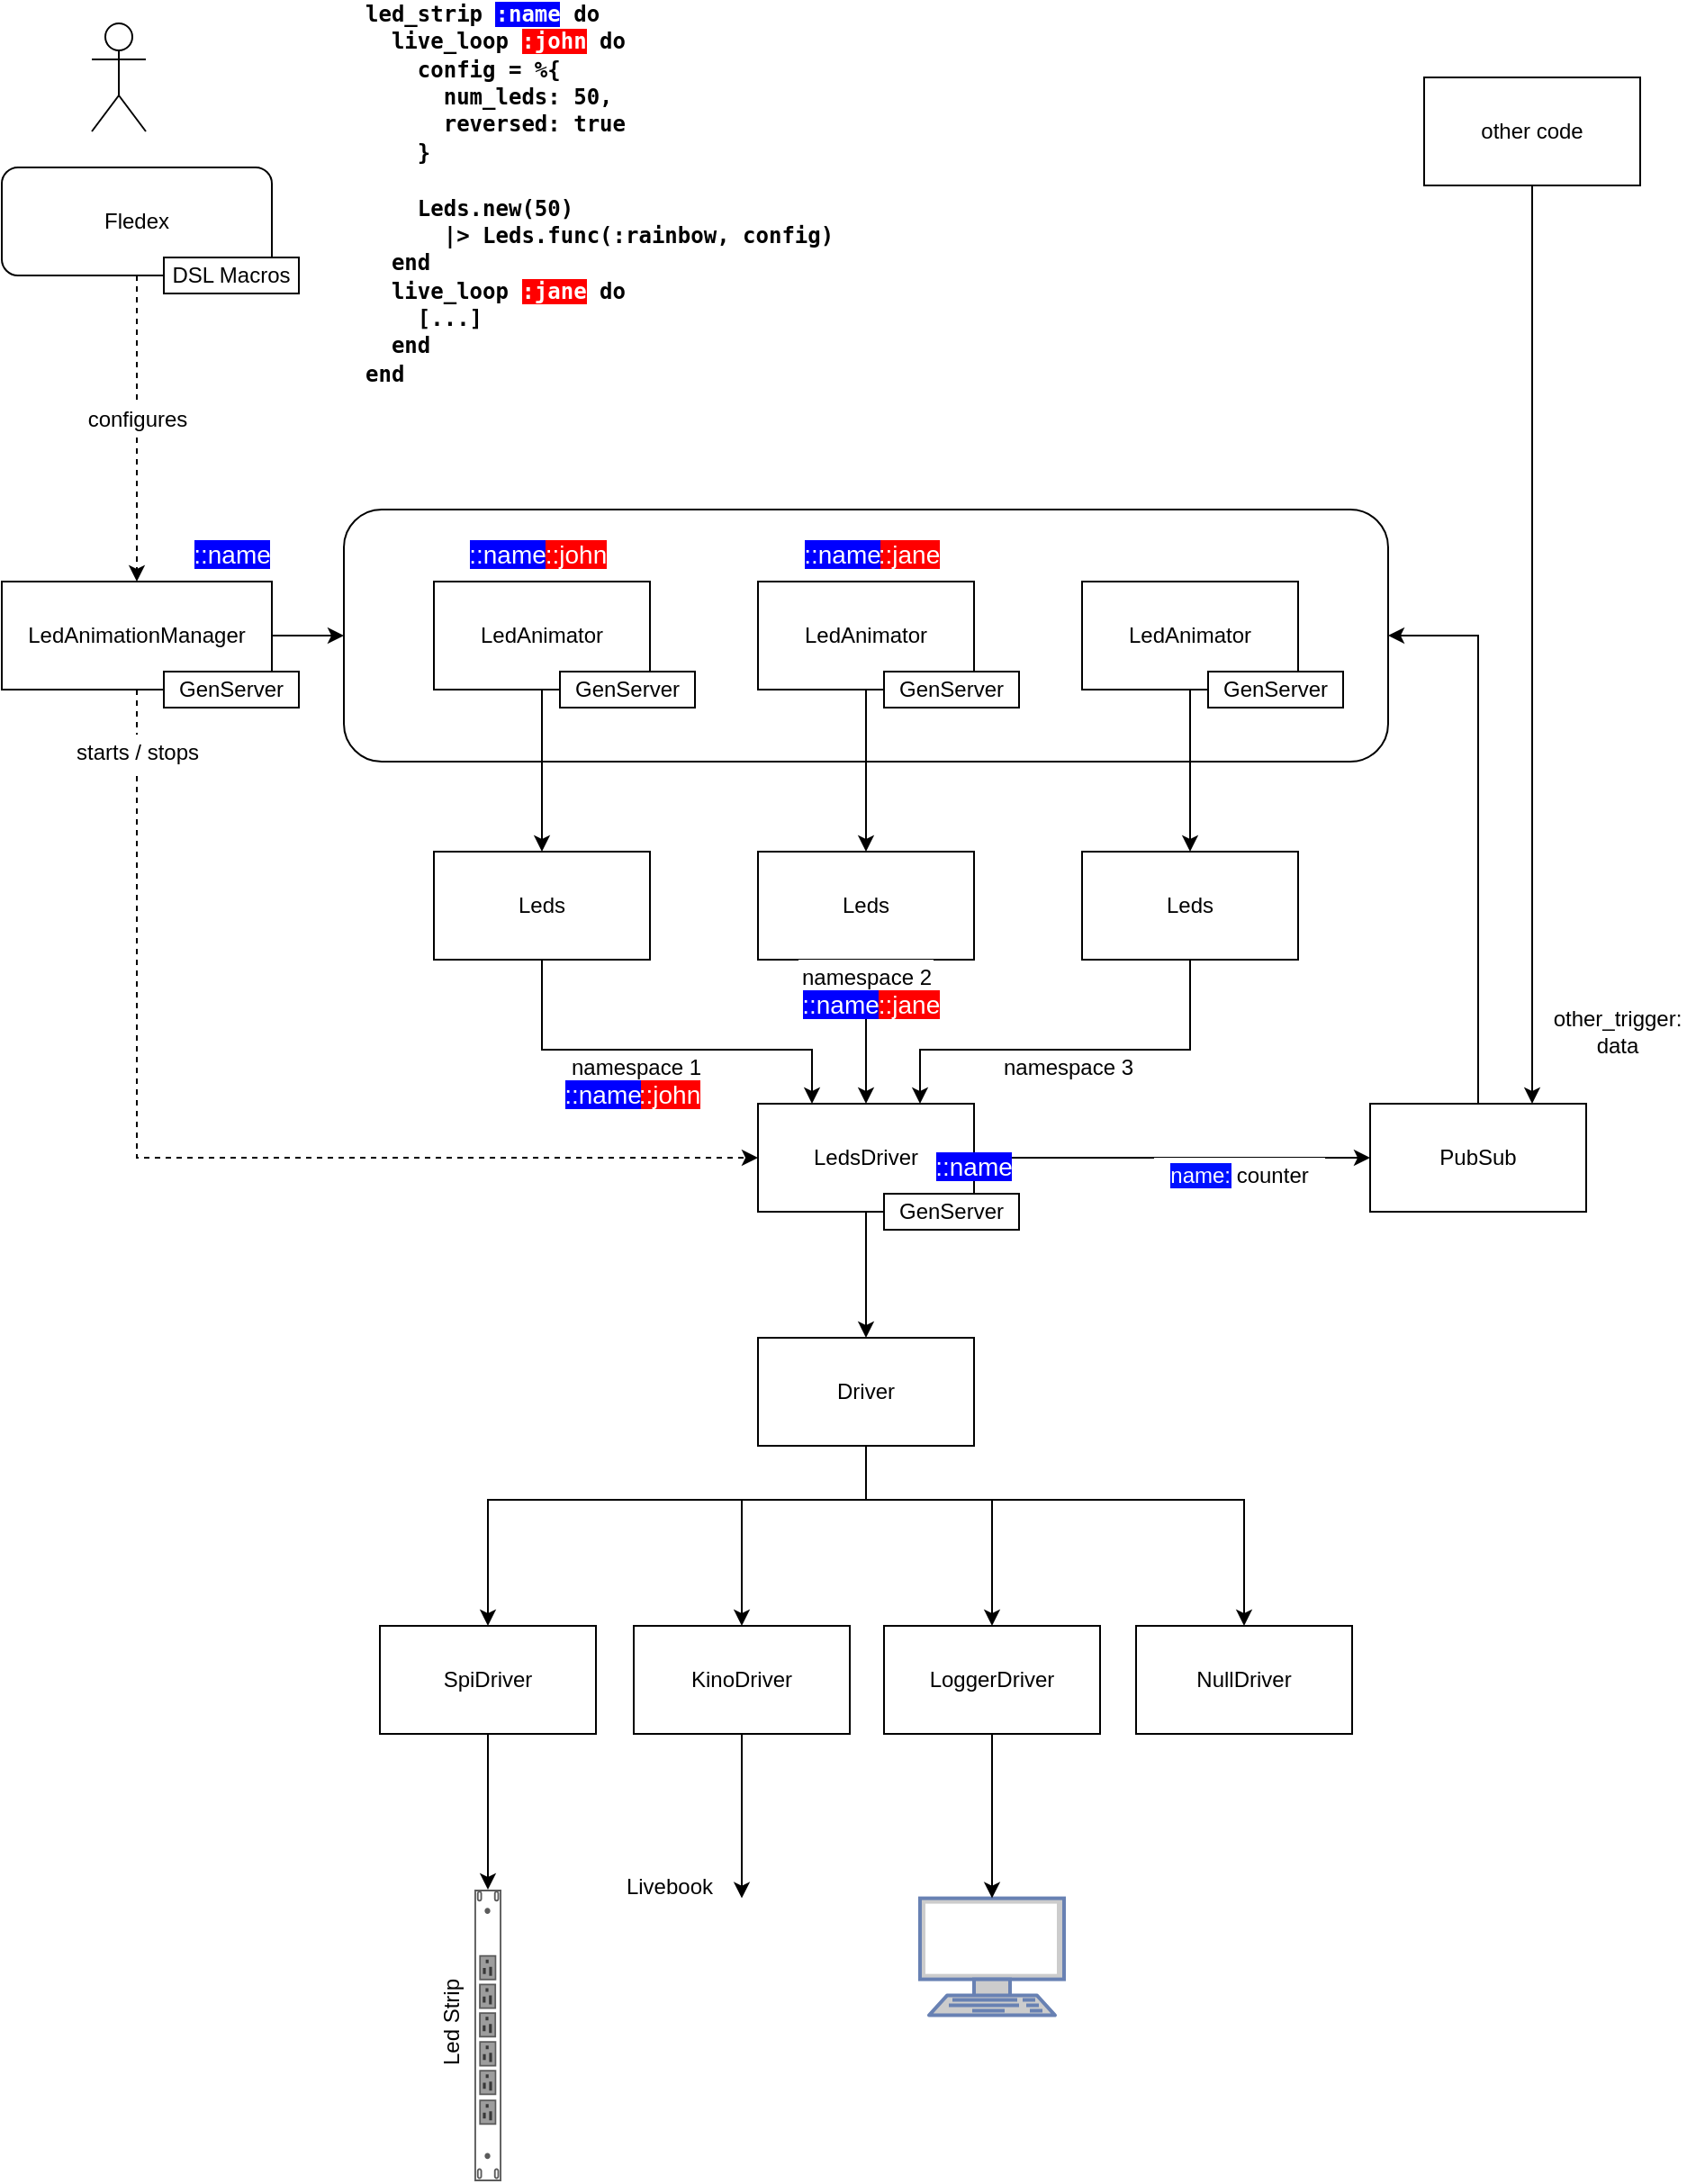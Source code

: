 <mxfile version="20.8.16" type="device"><diagram name="Fledex" id="F1ZfpqSXn9MnrOpPnMbP"><mxGraphModel dx="1844" dy="1735" grid="1" gridSize="10" guides="1" tooltips="1" connect="1" arrows="1" fold="1" page="1" pageScale="1" pageWidth="850" pageHeight="1100" math="0" shadow="0"><root><mxCell id="0"/><mxCell id="1" parent="0"/><mxCell id="jJN_8n9V3PVKYXg5NKCQ-39" value="namespace 3" style="rounded=0;whiteSpace=wrap;html=1;labelBackgroundColor=none;fontColor=#000000;strokeColor=none;" parent="1" vertex="1"><mxGeometry x="495" y="130" width="75" height="20" as="geometry"/></mxCell><mxCell id="jJN_8n9V3PVKYXg5NKCQ-57" value="" style="rounded=1;whiteSpace=wrap;html=1;labelBackgroundColor=none;fontColor=#000000;" parent="1" vertex="1"><mxGeometry x="130" y="-170" width="580" height="140" as="geometry"/></mxCell><mxCell id="jJN_8n9V3PVKYXg5NKCQ-33" value="namespace 1" style="rounded=0;whiteSpace=wrap;html=1;labelBackgroundColor=none;fontColor=#000000;strokeColor=none;" parent="1" vertex="1"><mxGeometry x="255" y="130" width="75" height="20" as="geometry"/></mxCell><mxCell id="jJN_8n9V3PVKYXg5NKCQ-20" value="" style="group" parent="1" vertex="1" connectable="0"><mxGeometry x="150" y="290" width="540" height="468.5" as="geometry"/></mxCell><mxCell id="jJN_8n9V3PVKYXg5NKCQ-1" value="" style="strokeColor=#666666;html=1;labelPosition=right;align=left;spacingLeft=15;shadow=0;dashed=0;outlineConnect=0;shape=mxgraph.rack.dell.power_strip;rotation=90;" parent="jJN_8n9V3PVKYXg5NKCQ-20" vertex="1"><mxGeometry x="-21" y="380" width="162" height="15" as="geometry"/></mxCell><mxCell id="jJN_8n9V3PVKYXg5NKCQ-3" style="edgeStyle=orthogonalEdgeStyle;rounded=0;orthogonalLoop=1;jettySize=auto;html=1;fontColor=#000000;" parent="jJN_8n9V3PVKYXg5NKCQ-20" source="jJN_8n9V3PVKYXg5NKCQ-2" target="jJN_8n9V3PVKYXg5NKCQ-1" edge="1"><mxGeometry relative="1" as="geometry"/></mxCell><mxCell id="jJN_8n9V3PVKYXg5NKCQ-2" value="SpiDriver" style="rounded=0;whiteSpace=wrap;html=1;" parent="jJN_8n9V3PVKYXg5NKCQ-20" vertex="1"><mxGeometry y="160" width="120" height="60" as="geometry"/></mxCell><mxCell id="jJN_8n9V3PVKYXg5NKCQ-4" value="KinoDriver" style="rounded=0;whiteSpace=wrap;html=1;" parent="jJN_8n9V3PVKYXg5NKCQ-20" vertex="1"><mxGeometry x="141" y="160" width="120" height="60" as="geometry"/></mxCell><mxCell id="jJN_8n9V3PVKYXg5NKCQ-5" value="LoggerDriver" style="rounded=0;whiteSpace=wrap;html=1;" parent="jJN_8n9V3PVKYXg5NKCQ-20" vertex="1"><mxGeometry x="280" y="160" width="120" height="60" as="geometry"/></mxCell><mxCell id="jJN_8n9V3PVKYXg5NKCQ-6" value="" style="fontColor=#0066CC;verticalAlign=top;verticalLabelPosition=bottom;labelPosition=center;align=center;html=1;outlineConnect=0;fillColor=#CCCCCC;strokeColor=#6881B3;gradientColor=none;gradientDirection=north;strokeWidth=2;shape=mxgraph.networks.terminal;labelBackgroundColor=none;" parent="jJN_8n9V3PVKYXg5NKCQ-20" vertex="1"><mxGeometry x="300" y="311.31" width="80" height="65" as="geometry"/></mxCell><mxCell id="jJN_8n9V3PVKYXg5NKCQ-7" style="edgeStyle=orthogonalEdgeStyle;rounded=0;orthogonalLoop=1;jettySize=auto;html=1;entryX=0.5;entryY=0;entryDx=0;entryDy=0;entryPerimeter=0;fontColor=#000000;" parent="jJN_8n9V3PVKYXg5NKCQ-20" source="jJN_8n9V3PVKYXg5NKCQ-5" target="jJN_8n9V3PVKYXg5NKCQ-6" edge="1"><mxGeometry relative="1" as="geometry"/></mxCell><mxCell id="jJN_8n9V3PVKYXg5NKCQ-12" value="" style="shape=image;imageAspect=0;aspect=fixed;verticalLabelPosition=bottom;verticalAlign=top;labelBackgroundColor=none;fontColor=#000000;image=https://d33wubrfki0l68.cloudfront.net/855d6cd6e232f65ab55177f22a54cb3b48766cb0/2a8a7/_astro/welcome-to-livebook.414c9640_z1x0p7k.webp;" parent="jJN_8n9V3PVKYXg5NKCQ-20" vertex="1"><mxGeometry x="131" y="311.31" width="140" height="82.38" as="geometry"/></mxCell><mxCell id="jJN_8n9V3PVKYXg5NKCQ-13" style="edgeStyle=orthogonalEdgeStyle;rounded=0;orthogonalLoop=1;jettySize=auto;html=1;entryX=0.5;entryY=0;entryDx=0;entryDy=0;fontColor=#000000;" parent="jJN_8n9V3PVKYXg5NKCQ-20" source="jJN_8n9V3PVKYXg5NKCQ-4" target="jJN_8n9V3PVKYXg5NKCQ-12" edge="1"><mxGeometry relative="1" as="geometry"/></mxCell><mxCell id="jJN_8n9V3PVKYXg5NKCQ-14" value="NullDriver" style="rounded=0;whiteSpace=wrap;html=1;" parent="jJN_8n9V3PVKYXg5NKCQ-20" vertex="1"><mxGeometry x="420" y="160" width="120" height="60" as="geometry"/></mxCell><mxCell id="jJN_8n9V3PVKYXg5NKCQ-16" style="edgeStyle=orthogonalEdgeStyle;rounded=0;orthogonalLoop=1;jettySize=auto;html=1;fontColor=#000000;" parent="jJN_8n9V3PVKYXg5NKCQ-20" source="jJN_8n9V3PVKYXg5NKCQ-15" target="jJN_8n9V3PVKYXg5NKCQ-2" edge="1"><mxGeometry relative="1" as="geometry"><Array as="points"><mxPoint x="270" y="90"/><mxPoint x="60" y="90"/></Array></mxGeometry></mxCell><mxCell id="jJN_8n9V3PVKYXg5NKCQ-17" style="edgeStyle=orthogonalEdgeStyle;rounded=0;orthogonalLoop=1;jettySize=auto;html=1;entryX=0.5;entryY=0;entryDx=0;entryDy=0;fontColor=#000000;" parent="jJN_8n9V3PVKYXg5NKCQ-20" source="jJN_8n9V3PVKYXg5NKCQ-15" target="jJN_8n9V3PVKYXg5NKCQ-4" edge="1"><mxGeometry relative="1" as="geometry"><Array as="points"><mxPoint x="270" y="90"/><mxPoint x="201" y="90"/></Array></mxGeometry></mxCell><mxCell id="jJN_8n9V3PVKYXg5NKCQ-18" style="edgeStyle=orthogonalEdgeStyle;rounded=0;orthogonalLoop=1;jettySize=auto;html=1;entryX=0.5;entryY=0;entryDx=0;entryDy=0;fontColor=#000000;" parent="jJN_8n9V3PVKYXg5NKCQ-20" source="jJN_8n9V3PVKYXg5NKCQ-15" target="jJN_8n9V3PVKYXg5NKCQ-5" edge="1"><mxGeometry relative="1" as="geometry"><Array as="points"><mxPoint x="270" y="90"/><mxPoint x="340" y="90"/></Array></mxGeometry></mxCell><mxCell id="jJN_8n9V3PVKYXg5NKCQ-19" style="edgeStyle=orthogonalEdgeStyle;rounded=0;orthogonalLoop=1;jettySize=auto;html=1;entryX=0.5;entryY=0;entryDx=0;entryDy=0;fontColor=#000000;" parent="jJN_8n9V3PVKYXg5NKCQ-20" source="jJN_8n9V3PVKYXg5NKCQ-15" target="jJN_8n9V3PVKYXg5NKCQ-14" edge="1"><mxGeometry relative="1" as="geometry"><Array as="points"><mxPoint x="270" y="90"/><mxPoint x="480" y="90"/></Array></mxGeometry></mxCell><mxCell id="jJN_8n9V3PVKYXg5NKCQ-15" value="Driver" style="rounded=0;whiteSpace=wrap;html=1;labelBackgroundColor=none;fontColor=#000000;" parent="jJN_8n9V3PVKYXg5NKCQ-20" vertex="1"><mxGeometry x="210" width="120" height="60" as="geometry"/></mxCell><mxCell id="jJN_8n9V3PVKYXg5NKCQ-24" value="Livebook" style="text;html=1;strokeColor=none;fillColor=none;align=center;verticalAlign=middle;whiteSpace=wrap;rounded=0;fontColor=#000000;" parent="jJN_8n9V3PVKYXg5NKCQ-20" vertex="1"><mxGeometry x="131" y="290.0" width="60" height="30" as="geometry"/></mxCell><mxCell id="jJN_8n9V3PVKYXg5NKCQ-25" value="Led Strip" style="text;html=1;strokeColor=none;fillColor=none;align=center;verticalAlign=middle;whiteSpace=wrap;rounded=0;fontColor=#000000;rotation=-90;" parent="jJN_8n9V3PVKYXg5NKCQ-20" vertex="1"><mxGeometry x="10" y="365" width="60" height="30" as="geometry"/></mxCell><mxCell id="jJN_8n9V3PVKYXg5NKCQ-22" style="edgeStyle=orthogonalEdgeStyle;rounded=0;orthogonalLoop=1;jettySize=auto;html=1;entryX=0.5;entryY=0;entryDx=0;entryDy=0;fontColor=#000000;" parent="1" source="jJN_8n9V3PVKYXg5NKCQ-21" target="jJN_8n9V3PVKYXg5NKCQ-15" edge="1"><mxGeometry relative="1" as="geometry"/></mxCell><mxCell id="IlTwNVNuygPdYEifKuS2-1" style="edgeStyle=orthogonalEdgeStyle;rounded=0;orthogonalLoop=1;jettySize=auto;html=1;" edge="1" parent="1" source="jJN_8n9V3PVKYXg5NKCQ-21"><mxGeometry relative="1" as="geometry"><mxPoint x="700" y="190" as="targetPoint"/></mxGeometry></mxCell><mxCell id="jJN_8n9V3PVKYXg5NKCQ-21" value="LedsDriver" style="rounded=0;whiteSpace=wrap;html=1;labelBackgroundColor=none;fontColor=#000000;" parent="1" vertex="1"><mxGeometry x="360" y="160" width="120" height="60" as="geometry"/></mxCell><mxCell id="jJN_8n9V3PVKYXg5NKCQ-23" value="GenServer" style="rounded=0;whiteSpace=wrap;html=1;labelBackgroundColor=none;fontColor=#000000;" parent="1" vertex="1"><mxGeometry x="430" y="210" width="75" height="20" as="geometry"/></mxCell><mxCell id="jJN_8n9V3PVKYXg5NKCQ-31" style="edgeStyle=orthogonalEdgeStyle;rounded=0;orthogonalLoop=1;jettySize=auto;html=1;entryX=0.25;entryY=0;entryDx=0;entryDy=0;fontColor=#000000;exitX=0.5;exitY=1;exitDx=0;exitDy=0;" parent="1" source="jJN_8n9V3PVKYXg5NKCQ-27" target="jJN_8n9V3PVKYXg5NKCQ-21" edge="1"><mxGeometry relative="1" as="geometry"><Array as="points"><mxPoint x="240" y="130"/><mxPoint x="390" y="130"/></Array></mxGeometry></mxCell><mxCell id="jJN_8n9V3PVKYXg5NKCQ-27" value="Leds" style="rounded=0;whiteSpace=wrap;html=1;labelBackgroundColor=none;fontColor=#000000;" parent="1" vertex="1"><mxGeometry x="180" y="20" width="120" height="60" as="geometry"/></mxCell><mxCell id="jJN_8n9V3PVKYXg5NKCQ-30" style="edgeStyle=orthogonalEdgeStyle;rounded=0;orthogonalLoop=1;jettySize=auto;html=1;entryX=0.5;entryY=0;entryDx=0;entryDy=0;fontColor=#000000;startArrow=none;exitX=0.5;exitY=0;exitDx=0;exitDy=0;" parent="1" source="jJN_8n9V3PVKYXg5NKCQ-37" target="jJN_8n9V3PVKYXg5NKCQ-21" edge="1"><mxGeometry relative="1" as="geometry"><Array as="points"><mxPoint x="420" y="90"/><mxPoint x="420" y="90"/></Array></mxGeometry></mxCell><mxCell id="jJN_8n9V3PVKYXg5NKCQ-28" value="Leds" style="rounded=0;whiteSpace=wrap;html=1;labelBackgroundColor=none;fontColor=#000000;" parent="1" vertex="1"><mxGeometry x="360" y="20" width="120" height="60" as="geometry"/></mxCell><mxCell id="jJN_8n9V3PVKYXg5NKCQ-32" style="edgeStyle=orthogonalEdgeStyle;rounded=0;orthogonalLoop=1;jettySize=auto;html=1;entryX=0.75;entryY=0;entryDx=0;entryDy=0;fontColor=#000000;exitX=0.5;exitY=1;exitDx=0;exitDy=0;" parent="1" source="jJN_8n9V3PVKYXg5NKCQ-29" target="jJN_8n9V3PVKYXg5NKCQ-21" edge="1"><mxGeometry relative="1" as="geometry"><Array as="points"><mxPoint x="600" y="130"/><mxPoint x="450" y="130"/></Array></mxGeometry></mxCell><mxCell id="jJN_8n9V3PVKYXg5NKCQ-29" value="Leds" style="rounded=0;whiteSpace=wrap;html=1;labelBackgroundColor=none;fontColor=#000000;" parent="1" vertex="1"><mxGeometry x="540" y="20" width="120" height="60" as="geometry"/></mxCell><mxCell id="jJN_8n9V3PVKYXg5NKCQ-37" value="namespace 2" style="rounded=0;whiteSpace=wrap;html=1;labelBackgroundColor=none;fontColor=#000000;strokeColor=none;" parent="1" vertex="1"><mxGeometry x="382.5" y="80" width="75" height="20" as="geometry"/></mxCell><mxCell id="jJN_8n9V3PVKYXg5NKCQ-47" value="" style="group" parent="1" vertex="1" connectable="0"><mxGeometry x="180" y="-130" width="255" height="190" as="geometry"/></mxCell><mxCell id="jJN_8n9V3PVKYXg5NKCQ-45" value="LedAnimator" style="rounded=0;whiteSpace=wrap;html=1;labelBackgroundColor=none;fontColor=#000000;" parent="jJN_8n9V3PVKYXg5NKCQ-47" vertex="1"><mxGeometry width="120" height="60" as="geometry"/></mxCell><mxCell id="jJN_8n9V3PVKYXg5NKCQ-46" value="GenServer" style="rounded=0;whiteSpace=wrap;html=1;labelBackgroundColor=none;fontColor=#000000;" parent="jJN_8n9V3PVKYXg5NKCQ-47" vertex="1"><mxGeometry x="70" y="50" width="75" height="20" as="geometry"/></mxCell><mxCell id="jJN_8n9V3PVKYXg5NKCQ-48" style="edgeStyle=orthogonalEdgeStyle;rounded=0;orthogonalLoop=1;jettySize=auto;html=1;entryX=0.5;entryY=0;entryDx=0;entryDy=0;fontColor=#000000;" parent="1" source="jJN_8n9V3PVKYXg5NKCQ-45" target="jJN_8n9V3PVKYXg5NKCQ-27" edge="1"><mxGeometry relative="1" as="geometry"/></mxCell><mxCell id="jJN_8n9V3PVKYXg5NKCQ-49" value="" style="group" parent="1" vertex="1" connectable="0"><mxGeometry x="360" y="-130" width="145" height="70" as="geometry"/></mxCell><mxCell id="jJN_8n9V3PVKYXg5NKCQ-50" value="LedAnimator" style="rounded=0;whiteSpace=wrap;html=1;labelBackgroundColor=none;fontColor=#000000;" parent="jJN_8n9V3PVKYXg5NKCQ-49" vertex="1"><mxGeometry width="120" height="60" as="geometry"/></mxCell><mxCell id="jJN_8n9V3PVKYXg5NKCQ-51" value="GenServer" style="rounded=0;whiteSpace=wrap;html=1;labelBackgroundColor=none;fontColor=#000000;" parent="jJN_8n9V3PVKYXg5NKCQ-49" vertex="1"><mxGeometry x="70" y="50" width="75" height="20" as="geometry"/></mxCell><mxCell id="jJN_8n9V3PVKYXg5NKCQ-52" style="edgeStyle=orthogonalEdgeStyle;rounded=0;orthogonalLoop=1;jettySize=auto;html=1;fontColor=#000000;" parent="1" source="jJN_8n9V3PVKYXg5NKCQ-50" target="jJN_8n9V3PVKYXg5NKCQ-28" edge="1"><mxGeometry relative="1" as="geometry"/></mxCell><mxCell id="jJN_8n9V3PVKYXg5NKCQ-53" value="" style="group" parent="1" vertex="1" connectable="0"><mxGeometry x="540" y="-130" width="145" height="70" as="geometry"/></mxCell><mxCell id="jJN_8n9V3PVKYXg5NKCQ-54" value="LedAnimator" style="rounded=0;whiteSpace=wrap;html=1;labelBackgroundColor=none;fontColor=#000000;" parent="jJN_8n9V3PVKYXg5NKCQ-53" vertex="1"><mxGeometry width="120" height="60" as="geometry"/></mxCell><mxCell id="jJN_8n9V3PVKYXg5NKCQ-55" value="GenServer" style="rounded=0;whiteSpace=wrap;html=1;labelBackgroundColor=none;fontColor=#000000;" parent="jJN_8n9V3PVKYXg5NKCQ-53" vertex="1"><mxGeometry x="70" y="50" width="75" height="20" as="geometry"/></mxCell><mxCell id="jJN_8n9V3PVKYXg5NKCQ-56" style="edgeStyle=orthogonalEdgeStyle;rounded=0;orthogonalLoop=1;jettySize=auto;html=1;fontColor=#000000;" parent="1" source="jJN_8n9V3PVKYXg5NKCQ-54" target="jJN_8n9V3PVKYXg5NKCQ-29" edge="1"><mxGeometry relative="1" as="geometry"/></mxCell><mxCell id="jJN_8n9V3PVKYXg5NKCQ-59" style="edgeStyle=orthogonalEdgeStyle;rounded=0;orthogonalLoop=1;jettySize=auto;html=1;entryX=0;entryY=0.5;entryDx=0;entryDy=0;fontColor=#000000;" parent="1" source="jJN_8n9V3PVKYXg5NKCQ-58" target="jJN_8n9V3PVKYXg5NKCQ-57" edge="1"><mxGeometry relative="1" as="geometry"/></mxCell><mxCell id="lqnnQLTP2gQExWdT0rWo-1" style="edgeStyle=orthogonalEdgeStyle;rounded=0;orthogonalLoop=1;jettySize=auto;html=1;entryX=0;entryY=0.5;entryDx=0;entryDy=0;dashed=1;" parent="1" source="jJN_8n9V3PVKYXg5NKCQ-58" target="jJN_8n9V3PVKYXg5NKCQ-21" edge="1"><mxGeometry relative="1" as="geometry"><Array as="points"><mxPoint x="15" y="190"/></Array></mxGeometry></mxCell><mxCell id="jJN_8n9V3PVKYXg5NKCQ-58" value="LedAnimationManager" style="rounded=0;whiteSpace=wrap;html=1;labelBackgroundColor=none;fontColor=#000000;" parent="1" vertex="1"><mxGeometry x="-60" y="-130" width="150" height="60" as="geometry"/></mxCell><mxCell id="jJN_8n9V3PVKYXg5NKCQ-61" style="edgeStyle=orthogonalEdgeStyle;rounded=0;orthogonalLoop=1;jettySize=auto;html=1;entryX=0.5;entryY=0;entryDx=0;entryDy=0;fontColor=#000000;dashed=1;startArrow=none;" parent="1" source="jJN_8n9V3PVKYXg5NKCQ-63" target="jJN_8n9V3PVKYXg5NKCQ-58" edge="1"><mxGeometry relative="1" as="geometry"/></mxCell><mxCell id="jJN_8n9V3PVKYXg5NKCQ-60" value="Fledex" style="rounded=1;whiteSpace=wrap;html=1;labelBackgroundColor=none;fontColor=#000000;" parent="1" vertex="1"><mxGeometry x="-60" y="-360" width="150" height="60" as="geometry"/></mxCell><mxCell id="jJN_8n9V3PVKYXg5NKCQ-62" value="DSL Macros" style="rounded=0;whiteSpace=wrap;html=1;labelBackgroundColor=none;fontColor=#000000;" parent="1" vertex="1"><mxGeometry x="30" y="-310" width="75" height="20" as="geometry"/></mxCell><mxCell id="jJN_8n9V3PVKYXg5NKCQ-64" value="" style="shape=umlActor;verticalLabelPosition=bottom;verticalAlign=top;html=1;outlineConnect=0;labelBackgroundColor=none;fontColor=#000000;" parent="1" vertex="1"><mxGeometry x="-10" y="-440" width="30" height="60" as="geometry"/></mxCell><mxCell id="jJN_8n9V3PVKYXg5NKCQ-65" value="&lt;div style=&quot;font-family: JetBrains, &amp;quot;Droid Sans Mono&amp;quot;, &amp;quot;monospace&amp;quot;, monospace, &amp;quot;Droid Sans Mono&amp;quot;, &amp;quot;monospace&amp;quot;, monospace; line-height: 128%;&quot;&gt;&lt;div style=&quot;line-height: 128%;&quot;&gt;&lt;b&gt;led_strip &lt;span style=&quot;background-color: rgb(0, 0, 255);&quot;&gt;&lt;font style=&quot;font-size: 12px;&quot; color=&quot;#ffffff&quot;&gt;:name&lt;/font&gt;&lt;/span&gt; do&lt;/b&gt;&lt;/div&gt;&lt;div style=&quot;line-height: 128%;&quot;&gt;&lt;b&gt;&amp;nbsp; live_loop &lt;span style=&quot;background-color: rgb(255, 0, 0);&quot;&gt;&lt;font style=&quot;font-size: 12px;&quot; color=&quot;#ffffff&quot;&gt;:john&lt;/font&gt;&lt;/span&gt;&amp;nbsp;do&lt;/b&gt;&lt;/div&gt;&lt;div style=&quot;line-height: 128%;&quot;&gt;&lt;b&gt;&amp;nbsp; &amp;nbsp; config = %{&lt;/b&gt;&lt;/div&gt;&lt;div style=&quot;line-height: 128%;&quot;&gt;&lt;b&gt;&amp;nbsp; &amp;nbsp; &amp;nbsp; num_leds: 50,&lt;/b&gt;&lt;/div&gt;&lt;div style=&quot;line-height: 128%;&quot;&gt;&lt;b&gt;&amp;nbsp; &amp;nbsp; &amp;nbsp; reversed: true&lt;/b&gt;&lt;/div&gt;&lt;div style=&quot;line-height: 128%;&quot;&gt;&lt;b&gt;&amp;nbsp; &amp;nbsp; }&lt;/b&gt;&lt;/div&gt;&lt;b&gt;&lt;br&gt;&lt;/b&gt;&lt;div style=&quot;line-height: 128%;&quot;&gt;&lt;b&gt;&amp;nbsp; &amp;nbsp; Leds.new(50)&lt;/b&gt;&lt;/div&gt;&lt;div style=&quot;line-height: 128%;&quot;&gt;&lt;b&gt;&amp;nbsp; &amp;nbsp; &amp;nbsp; |&amp;gt; Leds.func(:rainbow, config)&lt;/b&gt;&lt;/div&gt;&lt;div style=&quot;line-height: 128%;&quot;&gt;&lt;b&gt;&amp;nbsp; end&lt;/b&gt;&lt;/div&gt;&lt;div style=&quot;line-height: 128%;&quot;&gt;&lt;b&gt;&amp;nbsp; live_loop &lt;font style=&quot;background-color: rgb(255, 0, 0); font-size: 12px;&quot; color=&quot;#ffffff&quot;&gt;:jane&lt;/font&gt; do&lt;/b&gt;&lt;/div&gt;&lt;div style=&quot;line-height: 128%;&quot;&gt;&lt;b&gt;&amp;nbsp; &amp;nbsp; [...]&lt;/b&gt;&lt;/div&gt;&lt;div style=&quot;line-height: 128%;&quot;&gt;&lt;b&gt;&amp;nbsp; end&lt;/b&gt;&lt;/div&gt;&lt;div style=&quot;line-height: 128%;&quot;&gt;&lt;b&gt;      end&lt;/b&gt;&lt;/div&gt;&lt;/div&gt;" style="text;html=1;strokeColor=none;fillColor=none;align=left;verticalAlign=middle;whiteSpace=wrap;rounded=0;fontColor=#000000;labelBackgroundColor=default;" parent="1" vertex="1"><mxGeometry x="140" y="-450" width="305" height="210" as="geometry"/></mxCell><mxCell id="jJN_8n9V3PVKYXg5NKCQ-67" value="&lt;span style=&quot;background-color: rgb(255, 0, 0); font-size: 14px;&quot;&gt;::jane&lt;/span&gt;" style="text;html=1;strokeColor=none;fillColor=none;align=center;verticalAlign=middle;whiteSpace=wrap;rounded=0;fontColor=#FFFFFF;" parent="1" vertex="1"><mxGeometry x="413.5" y="-160" width="60" height="30" as="geometry"/></mxCell><mxCell id="jJN_8n9V3PVKYXg5NKCQ-68" value="&lt;span style=&quot;background-color: rgb(255, 0, 0); font-size: 14px;&quot;&gt;::john&lt;/span&gt;" style="text;html=1;strokeColor=none;fillColor=none;align=center;verticalAlign=middle;whiteSpace=wrap;rounded=0;fontColor=#FFFFFF;" parent="1" vertex="1"><mxGeometry x="281.25" y="140" width="60" height="30" as="geometry"/></mxCell><mxCell id="jJN_8n9V3PVKYXg5NKCQ-69" value="&lt;span style=&quot;background-color: rgb(255, 0, 0); font-size: 14px;&quot;&gt;::jane&lt;/span&gt;" style="text;html=1;strokeColor=none;fillColor=none;align=center;verticalAlign=middle;whiteSpace=wrap;rounded=0;fontColor=#FFFFFF;" parent="1" vertex="1"><mxGeometry x="413.5" y="90" width="60" height="30" as="geometry"/></mxCell><mxCell id="jJN_8n9V3PVKYXg5NKCQ-72" value="&lt;span style=&quot;font-size: 14px; background-color: rgb(0, 0, 255);&quot;&gt;::name&lt;/span&gt;" style="text;html=1;strokeColor=none;fillColor=none;align=center;verticalAlign=middle;whiteSpace=wrap;rounded=0;fontColor=#FFFFFF;" parent="1" vertex="1"><mxGeometry x="243.75" y="140" width="60" height="30" as="geometry"/></mxCell><mxCell id="jJN_8n9V3PVKYXg5NKCQ-73" value="&lt;span style=&quot;font-size: 14px; background-color: rgb(0, 0, 255);&quot;&gt;::name&lt;/span&gt;" style="text;html=1;strokeColor=none;fillColor=none;align=center;verticalAlign=middle;whiteSpace=wrap;rounded=0;fontColor=#FFFFFF;" parent="1" vertex="1"><mxGeometry x="376" y="90" width="60" height="30" as="geometry"/></mxCell><mxCell id="jJN_8n9V3PVKYXg5NKCQ-76" value="&lt;span style=&quot;font-size: 14px; background-color: rgb(0, 0, 255);&quot;&gt;::name&lt;/span&gt;" style="text;html=1;strokeColor=none;fillColor=none;align=center;verticalAlign=middle;whiteSpace=wrap;rounded=0;fontColor=#FFFFFF;" parent="1" vertex="1"><mxGeometry x="377" y="-160" width="60" height="30" as="geometry"/></mxCell><mxCell id="jJN_8n9V3PVKYXg5NKCQ-78" value="&lt;span style=&quot;background-color: rgb(255, 0, 0); font-size: 14px;&quot;&gt;::john&lt;/span&gt;" style="text;html=1;strokeColor=none;fillColor=none;align=center;verticalAlign=middle;whiteSpace=wrap;rounded=0;fontColor=#FFFFFF;" parent="1" vertex="1"><mxGeometry x="228.75" y="-160" width="60" height="30" as="geometry"/></mxCell><mxCell id="jJN_8n9V3PVKYXg5NKCQ-79" value="&lt;span style=&quot;font-size: 14px; background-color: rgb(0, 0, 255);&quot;&gt;::name&lt;/span&gt;" style="text;html=1;strokeColor=none;fillColor=none;align=center;verticalAlign=middle;whiteSpace=wrap;rounded=0;fontColor=#FFFFFF;" parent="1" vertex="1"><mxGeometry x="191.25" y="-160" width="60" height="30" as="geometry"/></mxCell><mxCell id="jJN_8n9V3PVKYXg5NKCQ-71" value="&lt;span style=&quot;font-size: 14px; background-color: rgb(0, 0, 255);&quot;&gt;::name&lt;/span&gt;" style="text;html=1;strokeColor=none;fillColor=none;align=center;verticalAlign=middle;whiteSpace=wrap;rounded=0;fontColor=#FFFFFF;" parent="1" vertex="1"><mxGeometry x="450" y="180" width="60" height="30" as="geometry"/></mxCell><mxCell id="jJN_8n9V3PVKYXg5NKCQ-80" value="" style="edgeStyle=orthogonalEdgeStyle;rounded=0;orthogonalLoop=1;jettySize=auto;html=1;entryX=0.5;entryY=0;entryDx=0;entryDy=0;fontColor=#000000;dashed=1;endArrow=none;" parent="1" source="jJN_8n9V3PVKYXg5NKCQ-60" target="jJN_8n9V3PVKYXg5NKCQ-63" edge="1"><mxGeometry relative="1" as="geometry"><mxPoint x="15" y="-300" as="sourcePoint"/><mxPoint x="15" y="-130" as="targetPoint"/></mxGeometry></mxCell><mxCell id="jJN_8n9V3PVKYXg5NKCQ-63" value="configures" style="rounded=0;whiteSpace=wrap;html=1;labelBackgroundColor=none;fontColor=#000000;strokeColor=none;" parent="1" vertex="1"><mxGeometry x="-22.5" y="-230" width="75" height="20" as="geometry"/></mxCell><mxCell id="lqnnQLTP2gQExWdT0rWo-3" value="starts / stops" style="rounded=0;whiteSpace=wrap;html=1;labelBackgroundColor=none;fontColor=#000000;strokeColor=none;" parent="1" vertex="1"><mxGeometry x="-22.5" y="-45" width="75" height="20" as="geometry"/></mxCell><mxCell id="lqnnQLTP2gQExWdT0rWo-4" value="&lt;span style=&quot;font-size: 14px; background-color: rgb(0, 0, 255);&quot;&gt;::name&lt;/span&gt;" style="text;html=1;strokeColor=none;fillColor=none;align=center;verticalAlign=middle;whiteSpace=wrap;rounded=0;fontColor=#FFFFFF;" parent="1" vertex="1"><mxGeometry x="37.5" y="-160" width="60" height="30" as="geometry"/></mxCell><mxCell id="lqnnQLTP2gQExWdT0rWo-5" value="GenServer" style="rounded=0;whiteSpace=wrap;html=1;labelBackgroundColor=none;fontColor=#000000;" parent="1" vertex="1"><mxGeometry x="30" y="-80" width="75" height="20" as="geometry"/></mxCell><mxCell id="IlTwNVNuygPdYEifKuS2-3" style="edgeStyle=orthogonalEdgeStyle;rounded=0;orthogonalLoop=1;jettySize=auto;html=1;entryX=1;entryY=0.5;entryDx=0;entryDy=0;" edge="1" parent="1" source="IlTwNVNuygPdYEifKuS2-2" target="jJN_8n9V3PVKYXg5NKCQ-57"><mxGeometry relative="1" as="geometry"><mxPoint x="730" as="targetPoint"/></mxGeometry></mxCell><mxCell id="IlTwNVNuygPdYEifKuS2-2" value="PubSub" style="rounded=0;whiteSpace=wrap;html=1;labelBackgroundColor=none;fontColor=#000000;" vertex="1" parent="1"><mxGeometry x="700" y="160" width="120" height="60" as="geometry"/></mxCell><mxCell id="IlTwNVNuygPdYEifKuS2-4" value="&lt;font style=&quot;background-color: rgb(0, 17, 255);&quot; color=&quot;#ffffff&quot;&gt;name:&lt;/font&gt; counter" style="rounded=0;whiteSpace=wrap;html=1;labelBackgroundColor=none;fontColor=#000000;strokeColor=none;" vertex="1" parent="1"><mxGeometry x="580" y="190" width="95" height="20" as="geometry"/></mxCell><mxCell id="IlTwNVNuygPdYEifKuS2-6" style="edgeStyle=orthogonalEdgeStyle;rounded=0;orthogonalLoop=1;jettySize=auto;html=1;entryX=0.75;entryY=0;entryDx=0;entryDy=0;" edge="1" parent="1" source="IlTwNVNuygPdYEifKuS2-5" target="IlTwNVNuygPdYEifKuS2-2"><mxGeometry relative="1" as="geometry"/></mxCell><mxCell id="IlTwNVNuygPdYEifKuS2-5" value="other code" style="rounded=0;whiteSpace=wrap;html=1;" vertex="1" parent="1"><mxGeometry x="730" y="-410" width="120" height="60" as="geometry"/></mxCell><mxCell id="IlTwNVNuygPdYEifKuS2-7" value="other_trigger: data" style="rounded=0;whiteSpace=wrap;html=1;labelBackgroundColor=none;fontColor=#000000;strokeColor=none;" vertex="1" parent="1"><mxGeometry x="800" y="110" width="75" height="20" as="geometry"/></mxCell></root></mxGraphModel></diagram></mxfile>